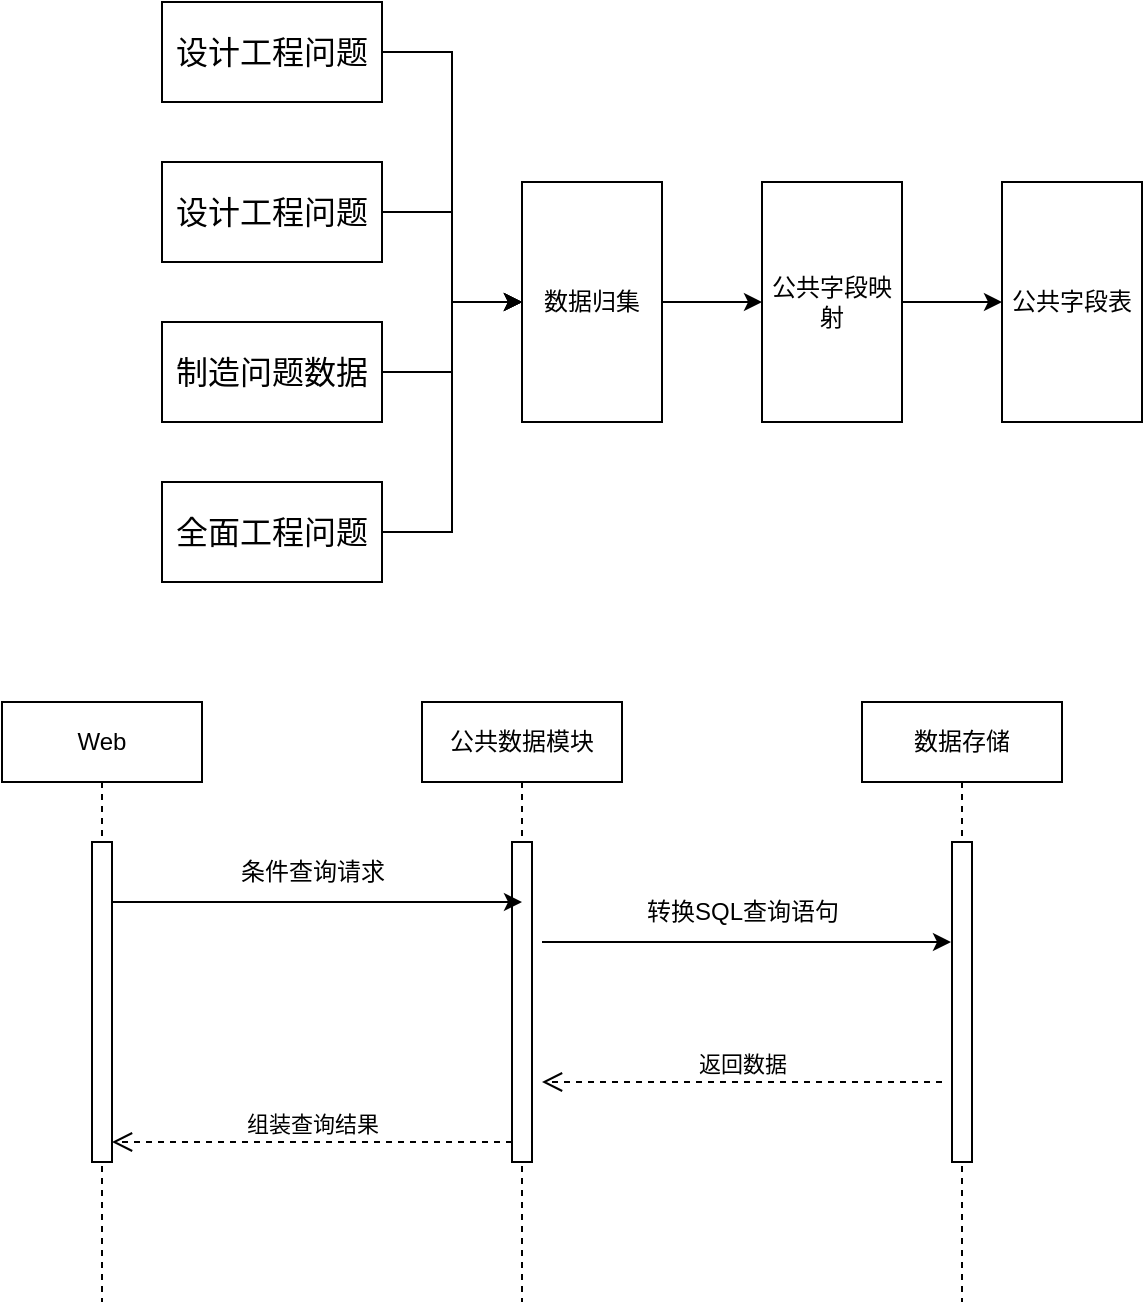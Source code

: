 <mxfile version="27.1.4">
  <diagram name="第 1 页" id="yMUlH-WVhS8GSEfFP2oN">
    <mxGraphModel dx="902" dy="464" grid="1" gridSize="10" guides="1" tooltips="1" connect="1" arrows="1" fold="1" page="1" pageScale="1" pageWidth="827" pageHeight="1169" math="0" shadow="0">
      <root>
        <mxCell id="0" />
        <mxCell id="1" parent="0" />
        <mxCell id="iM4n6Fn5fozvlxk0_vRT-8" style="edgeStyle=orthogonalEdgeStyle;rounded=0;orthogonalLoop=1;jettySize=auto;html=1;entryX=0;entryY=0.5;entryDx=0;entryDy=0;" edge="1" parent="1" source="iM4n6Fn5fozvlxk0_vRT-2" target="iM4n6Fn5fozvlxk0_vRT-7">
          <mxGeometry relative="1" as="geometry" />
        </mxCell>
        <mxCell id="iM4n6Fn5fozvlxk0_vRT-2" value="&lt;p class=&quot;MsoNormal&quot;&gt;&lt;span style=&quot;mso-spacerun:&#39;yes&#39;;font-family:宋体;mso-ascii-font-family:&#39;Times New Roman&#39;;&lt;br/&gt;mso-hansi-font-family:&#39;Times New Roman&#39;;mso-bidi-font-family:&#39;Times New Roman&#39;;font-size:12.0pt;&quot;&gt;设计工程问题&lt;/span&gt;&lt;/p&gt;" style="html=1;whiteSpace=wrap;" vertex="1" parent="1">
          <mxGeometry x="200" y="100" width="110" height="50" as="geometry" />
        </mxCell>
        <mxCell id="iM4n6Fn5fozvlxk0_vRT-9" style="edgeStyle=orthogonalEdgeStyle;rounded=0;orthogonalLoop=1;jettySize=auto;html=1;entryX=0;entryY=0.5;entryDx=0;entryDy=0;" edge="1" parent="1" source="iM4n6Fn5fozvlxk0_vRT-4" target="iM4n6Fn5fozvlxk0_vRT-7">
          <mxGeometry relative="1" as="geometry" />
        </mxCell>
        <mxCell id="iM4n6Fn5fozvlxk0_vRT-4" value="&lt;p class=&quot;MsoNormal&quot;&gt;&lt;span style=&quot;mso-spacerun:&#39;yes&#39;;font-family:宋体;mso-ascii-font-family:&#39;Times New Roman&#39;;&lt;br/&gt;mso-hansi-font-family:&#39;Times New Roman&#39;;mso-bidi-font-family:&#39;Times New Roman&#39;;font-size:12.0pt;&quot;&gt;设计工程问题&lt;/span&gt;&lt;/p&gt;" style="html=1;whiteSpace=wrap;" vertex="1" parent="1">
          <mxGeometry x="200" y="180" width="110" height="50" as="geometry" />
        </mxCell>
        <mxCell id="iM4n6Fn5fozvlxk0_vRT-12" style="edgeStyle=orthogonalEdgeStyle;rounded=0;orthogonalLoop=1;jettySize=auto;html=1;entryX=0;entryY=0.5;entryDx=0;entryDy=0;" edge="1" parent="1" source="iM4n6Fn5fozvlxk0_vRT-5" target="iM4n6Fn5fozvlxk0_vRT-7">
          <mxGeometry relative="1" as="geometry" />
        </mxCell>
        <mxCell id="iM4n6Fn5fozvlxk0_vRT-5" value="&lt;p class=&quot;MsoNormal&quot;&gt;&lt;span style=&quot;mso-spacerun:&#39;yes&#39;;font-family:宋体;mso-ascii-font-family:&#39;Times New Roman&#39;;&lt;br/&gt;mso-hansi-font-family:&#39;Times New Roman&#39;;mso-bidi-font-family:&#39;Times New Roman&#39;;font-size:12.0pt;&quot;&gt;制造问题数据&lt;/span&gt;&lt;/p&gt;" style="html=1;whiteSpace=wrap;" vertex="1" parent="1">
          <mxGeometry x="200" y="260" width="110" height="50" as="geometry" />
        </mxCell>
        <mxCell id="iM4n6Fn5fozvlxk0_vRT-11" style="edgeStyle=orthogonalEdgeStyle;rounded=0;orthogonalLoop=1;jettySize=auto;html=1;entryX=0;entryY=0.5;entryDx=0;entryDy=0;" edge="1" parent="1" source="iM4n6Fn5fozvlxk0_vRT-6" target="iM4n6Fn5fozvlxk0_vRT-7">
          <mxGeometry relative="1" as="geometry" />
        </mxCell>
        <mxCell id="iM4n6Fn5fozvlxk0_vRT-6" value="&lt;p class=&quot;MsoNormal&quot;&gt;&lt;span style=&quot;mso-spacerun:&#39;yes&#39;;font-family:宋体;mso-ascii-font-family:&#39;Times New Roman&#39;;&lt;br/&gt;mso-hansi-font-family:&#39;Times New Roman&#39;;mso-bidi-font-family:&#39;Times New Roman&#39;;font-size:12.0pt;&quot;&gt;全面工程问题&lt;/span&gt;&lt;/p&gt;" style="html=1;whiteSpace=wrap;" vertex="1" parent="1">
          <mxGeometry x="200" y="340" width="110" height="50" as="geometry" />
        </mxCell>
        <mxCell id="iM4n6Fn5fozvlxk0_vRT-14" style="edgeStyle=orthogonalEdgeStyle;rounded=0;orthogonalLoop=1;jettySize=auto;html=1;entryX=0;entryY=0.5;entryDx=0;entryDy=0;" edge="1" parent="1" source="iM4n6Fn5fozvlxk0_vRT-7" target="iM4n6Fn5fozvlxk0_vRT-13">
          <mxGeometry relative="1" as="geometry" />
        </mxCell>
        <mxCell id="iM4n6Fn5fozvlxk0_vRT-7" value="数据归集" style="html=1;whiteSpace=wrap;" vertex="1" parent="1">
          <mxGeometry x="380" y="190" width="70" height="120" as="geometry" />
        </mxCell>
        <mxCell id="iM4n6Fn5fozvlxk0_vRT-16" style="edgeStyle=orthogonalEdgeStyle;rounded=0;orthogonalLoop=1;jettySize=auto;html=1;entryX=0;entryY=0.5;entryDx=0;entryDy=0;" edge="1" parent="1" source="iM4n6Fn5fozvlxk0_vRT-13" target="iM4n6Fn5fozvlxk0_vRT-15">
          <mxGeometry relative="1" as="geometry" />
        </mxCell>
        <mxCell id="iM4n6Fn5fozvlxk0_vRT-13" value="公共字段映射" style="html=1;whiteSpace=wrap;" vertex="1" parent="1">
          <mxGeometry x="500" y="190" width="70" height="120" as="geometry" />
        </mxCell>
        <mxCell id="iM4n6Fn5fozvlxk0_vRT-15" value="公共字段表" style="html=1;whiteSpace=wrap;" vertex="1" parent="1">
          <mxGeometry x="620" y="190" width="70" height="120" as="geometry" />
        </mxCell>
        <mxCell id="iM4n6Fn5fozvlxk0_vRT-17" value="Web" style="shape=umlLifeline;perimeter=lifelinePerimeter;whiteSpace=wrap;html=1;container=1;dropTarget=0;collapsible=0;recursiveResize=0;outlineConnect=0;portConstraint=eastwest;newEdgeStyle={&quot;curved&quot;:0,&quot;rounded&quot;:0};" vertex="1" parent="1">
          <mxGeometry x="120" y="450" width="100" height="300" as="geometry" />
        </mxCell>
        <mxCell id="iM4n6Fn5fozvlxk0_vRT-20" value="" style="html=1;points=[[0,0,0,0,5],[0,1,0,0,-5],[1,0,0,0,5],[1,1,0,0,-5]];perimeter=orthogonalPerimeter;outlineConnect=0;targetShapes=umlLifeline;portConstraint=eastwest;newEdgeStyle={&quot;curved&quot;:0,&quot;rounded&quot;:0};" vertex="1" parent="iM4n6Fn5fozvlxk0_vRT-17">
          <mxGeometry x="45" y="70" width="10" height="160" as="geometry" />
        </mxCell>
        <mxCell id="iM4n6Fn5fozvlxk0_vRT-18" value="公共数据模块" style="shape=umlLifeline;perimeter=lifelinePerimeter;whiteSpace=wrap;html=1;container=1;dropTarget=0;collapsible=0;recursiveResize=0;outlineConnect=0;portConstraint=eastwest;newEdgeStyle={&quot;curved&quot;:0,&quot;rounded&quot;:0};" vertex="1" parent="1">
          <mxGeometry x="330" y="450" width="100" height="300" as="geometry" />
        </mxCell>
        <mxCell id="iM4n6Fn5fozvlxk0_vRT-21" value="" style="html=1;points=[[0,0,0,0,5],[0,1,0,0,-5],[1,0,0,0,5],[1,1,0,0,-5]];perimeter=orthogonalPerimeter;outlineConnect=0;targetShapes=umlLifeline;portConstraint=eastwest;newEdgeStyle={&quot;curved&quot;:0,&quot;rounded&quot;:0};" vertex="1" parent="iM4n6Fn5fozvlxk0_vRT-18">
          <mxGeometry x="45" y="70" width="10" height="160" as="geometry" />
        </mxCell>
        <mxCell id="iM4n6Fn5fozvlxk0_vRT-19" value="数据存储" style="shape=umlLifeline;perimeter=lifelinePerimeter;whiteSpace=wrap;html=1;container=1;dropTarget=0;collapsible=0;recursiveResize=0;outlineConnect=0;portConstraint=eastwest;newEdgeStyle={&quot;curved&quot;:0,&quot;rounded&quot;:0};" vertex="1" parent="1">
          <mxGeometry x="550" y="450" width="100" height="300" as="geometry" />
        </mxCell>
        <mxCell id="iM4n6Fn5fozvlxk0_vRT-22" value="" style="html=1;points=[[0,0,0,0,5],[0,1,0,0,-5],[1,0,0,0,5],[1,1,0,0,-5]];perimeter=orthogonalPerimeter;outlineConnect=0;targetShapes=umlLifeline;portConstraint=eastwest;newEdgeStyle={&quot;curved&quot;:0,&quot;rounded&quot;:0};" vertex="1" parent="iM4n6Fn5fozvlxk0_vRT-19">
          <mxGeometry x="45" y="70" width="10" height="160" as="geometry" />
        </mxCell>
        <mxCell id="iM4n6Fn5fozvlxk0_vRT-23" style="edgeStyle=orthogonalEdgeStyle;rounded=0;orthogonalLoop=1;jettySize=auto;html=1;curved=0;" edge="1" parent="1">
          <mxGeometry relative="1" as="geometry">
            <mxPoint x="175.5" y="550" as="sourcePoint" />
            <mxPoint x="380" y="550" as="targetPoint" />
          </mxGeometry>
        </mxCell>
        <mxCell id="iM4n6Fn5fozvlxk0_vRT-24" value="条件查询请求" style="text;html=1;align=center;verticalAlign=middle;resizable=0;points=[];autosize=1;strokeColor=none;fillColor=none;" vertex="1" parent="1">
          <mxGeometry x="225" y="520" width="100" height="30" as="geometry" />
        </mxCell>
        <mxCell id="iM4n6Fn5fozvlxk0_vRT-25" style="edgeStyle=orthogonalEdgeStyle;rounded=0;orthogonalLoop=1;jettySize=auto;html=1;curved=0;" edge="1" parent="1">
          <mxGeometry relative="1" as="geometry">
            <mxPoint x="390" y="570" as="sourcePoint" />
            <mxPoint x="594.5" y="570" as="targetPoint" />
          </mxGeometry>
        </mxCell>
        <mxCell id="iM4n6Fn5fozvlxk0_vRT-27" value="转换SQL查询语句" style="text;html=1;align=center;verticalAlign=middle;resizable=0;points=[];autosize=1;strokeColor=none;fillColor=none;" vertex="1" parent="1">
          <mxGeometry x="430" y="540" width="120" height="30" as="geometry" />
        </mxCell>
        <mxCell id="iM4n6Fn5fozvlxk0_vRT-29" value="返回数据" style="html=1;verticalAlign=bottom;endArrow=open;dashed=1;endSize=8;curved=0;rounded=0;" edge="1" parent="1">
          <mxGeometry relative="1" as="geometry">
            <mxPoint x="590" y="640" as="sourcePoint" />
            <mxPoint x="390" y="640" as="targetPoint" />
          </mxGeometry>
        </mxCell>
        <mxCell id="iM4n6Fn5fozvlxk0_vRT-30" value="组装查询结果" style="html=1;verticalAlign=bottom;endArrow=open;dashed=1;endSize=8;curved=0;rounded=0;" edge="1" parent="1">
          <mxGeometry relative="1" as="geometry">
            <mxPoint x="375" y="670" as="sourcePoint" />
            <mxPoint x="175" y="670" as="targetPoint" />
          </mxGeometry>
        </mxCell>
      </root>
    </mxGraphModel>
  </diagram>
</mxfile>

